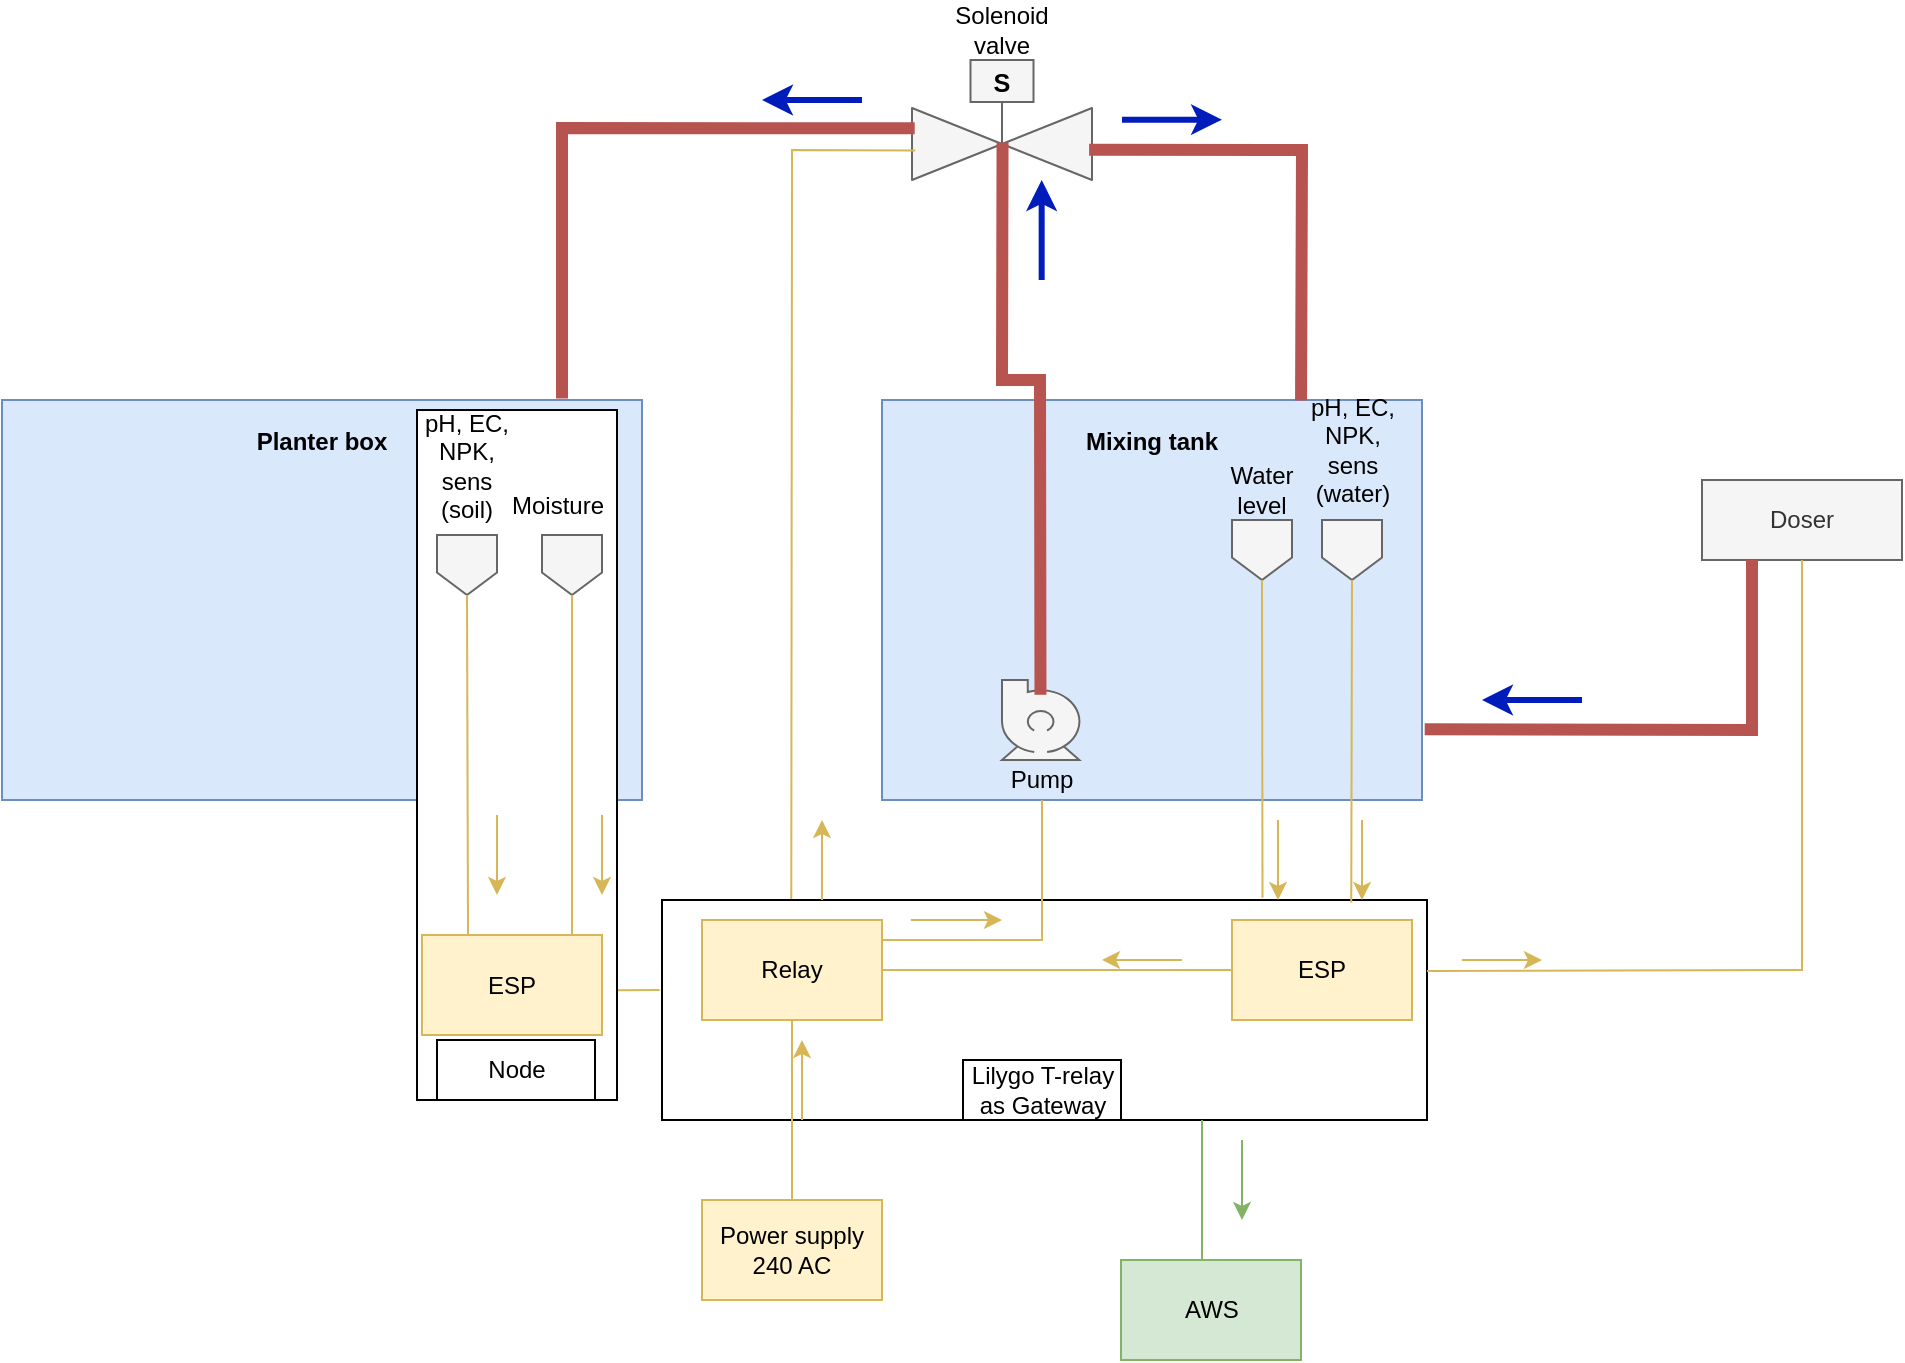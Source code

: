 <mxfile version="21.6.8" type="device">
  <diagram name="Page-1" id="U6Y1kuCNLoN3sCtDY25j">
    <mxGraphModel dx="1036" dy="606" grid="1" gridSize="10" guides="1" tooltips="1" connect="1" arrows="1" fold="1" page="1" pageScale="1" pageWidth="1100" pageHeight="850" math="0" shadow="0">
      <root>
        <mxCell id="0" />
        <mxCell id="1" parent="0" />
        <mxCell id="00phFU2rRCMJU7jdcwVd-1" value="&lt;b&gt;Planter box&lt;/b&gt;&lt;br&gt;&lt;br&gt;&lt;br&gt;&lt;br&gt;&lt;br&gt;&lt;br&gt;&lt;br&gt;&lt;br&gt;&lt;br&gt;&lt;br&gt;&lt;br&gt;&lt;br&gt;" style="rounded=0;whiteSpace=wrap;html=1;fillColor=#dae8fc;strokeColor=#6c8ebf;" parent="1" vertex="1">
          <mxGeometry x="50" y="230" width="320" height="200" as="geometry" />
        </mxCell>
        <mxCell id="5iOmylpKupVFzkbTGkgb-2" value="" style="rounded=0;whiteSpace=wrap;html=1;" parent="1" vertex="1">
          <mxGeometry x="257.5" y="235" width="100" height="345" as="geometry" />
        </mxCell>
        <mxCell id="D4PkcG-bPS566rzzm9Mx-2" value="" style="rounded=0;whiteSpace=wrap;html=1;" parent="1" vertex="1">
          <mxGeometry x="380" y="480" width="382.5" height="110" as="geometry" />
        </mxCell>
        <mxCell id="00phFU2rRCMJU7jdcwVd-2" value="&lt;b&gt;Mixing tank&lt;/b&gt;&lt;br&gt;&lt;br&gt;&lt;br&gt;&lt;br&gt;&lt;br&gt;&lt;br&gt;&lt;br&gt;&lt;br&gt;&lt;br&gt;&lt;br&gt;&lt;br&gt;&lt;br&gt;" style="rounded=0;whiteSpace=wrap;html=1;fillColor=#dae8fc;strokeColor=#6c8ebf;" parent="1" vertex="1">
          <mxGeometry x="490" y="230" width="270" height="200" as="geometry" />
        </mxCell>
        <mxCell id="00phFU2rRCMJU7jdcwVd-3" value="Doser" style="rounded=0;whiteSpace=wrap;html=1;fillColor=#f5f5f5;strokeColor=#666666;fontColor=#333333;" parent="1" vertex="1">
          <mxGeometry x="900" y="270" width="100" height="40" as="geometry" />
        </mxCell>
        <mxCell id="UCaZJMUw1IZfUJYBVw5F-2" value="" style="verticalLabelPosition=bottom;align=center;html=1;verticalAlign=top;pointerEvents=1;dashed=0;shape=mxgraph.pid2valves.valve;valveType=gate;actuator=solenoid;fillColor=#f5f5f5;fontColor=#333333;strokeColor=#666666;" parent="1" vertex="1">
          <mxGeometry x="505" y="60" width="90" height="60" as="geometry" />
        </mxCell>
        <mxCell id="UCaZJMUw1IZfUJYBVw5F-3" value="" style="shape=mxgraph.pid.pumps.centrifugal_pump_2;html=1;pointerEvents=1;align=center;verticalLabelPosition=bottom;verticalAlign=top;dashed=0;fillColor=#f5f5f5;fontColor=#333333;strokeColor=#666666;" parent="1" vertex="1">
          <mxGeometry x="550" y="370" width="40" height="40" as="geometry" />
        </mxCell>
        <mxCell id="UCaZJMUw1IZfUJYBVw5F-4" value="" style="shape=offPageConnector;whiteSpace=wrap;html=1;fillColor=#f5f5f5;fontColor=#333333;strokeColor=#666666;" parent="1" vertex="1">
          <mxGeometry x="665" y="290" width="30" height="30" as="geometry" />
        </mxCell>
        <mxCell id="UCaZJMUw1IZfUJYBVw5F-6" value="" style="shape=offPageConnector;whiteSpace=wrap;html=1;fillColor=#f5f5f5;fontColor=#333333;strokeColor=#666666;" parent="1" vertex="1">
          <mxGeometry x="710" y="290" width="30" height="30" as="geometry" />
        </mxCell>
        <mxCell id="UCaZJMUw1IZfUJYBVw5F-7" value="ESP" style="rounded=0;whiteSpace=wrap;html=1;fillColor=#fff2cc;strokeColor=#d6b656;" parent="1" vertex="1">
          <mxGeometry x="665" y="490" width="90" height="50" as="geometry" />
        </mxCell>
        <mxCell id="UCaZJMUw1IZfUJYBVw5F-8" value="Water level" style="text;html=1;strokeColor=none;fillColor=none;align=center;verticalAlign=middle;whiteSpace=wrap;rounded=0;" parent="1" vertex="1">
          <mxGeometry x="650" y="260" width="60" height="30" as="geometry" />
        </mxCell>
        <mxCell id="UCaZJMUw1IZfUJYBVw5F-10" value="pH, EC, NPK, sens (water)" style="text;html=1;strokeColor=none;fillColor=none;align=center;verticalAlign=middle;whiteSpace=wrap;rounded=0;" parent="1" vertex="1">
          <mxGeometry x="702.5" y="240" width="45" height="30" as="geometry" />
        </mxCell>
        <mxCell id="UCaZJMUw1IZfUJYBVw5F-11" value="Relay" style="rounded=0;whiteSpace=wrap;html=1;fillColor=#fff2cc;strokeColor=#d6b656;" parent="1" vertex="1">
          <mxGeometry x="400" y="490" width="90" height="50" as="geometry" />
        </mxCell>
        <mxCell id="UCaZJMUw1IZfUJYBVw5F-12" value="Power supply&lt;br&gt;240 AC" style="rounded=0;whiteSpace=wrap;html=1;fillColor=#fff2cc;strokeColor=#d6b656;" parent="1" vertex="1">
          <mxGeometry x="400" y="630" width="90" height="50" as="geometry" />
        </mxCell>
        <mxCell id="UCaZJMUw1IZfUJYBVw5F-14" value="" style="endArrow=none;html=1;rounded=0;entryX=0.901;entryY=0.011;entryDx=0;entryDy=0;exitX=0.5;exitY=1;exitDx=0;exitDy=0;entryPerimeter=0;fillColor=#fff2cc;strokeColor=#d6b656;" parent="1" source="UCaZJMUw1IZfUJYBVw5F-6" target="D4PkcG-bPS566rzzm9Mx-2" edge="1">
          <mxGeometry width="50" height="50" relative="1" as="geometry">
            <mxPoint x="650" y="430" as="sourcePoint" />
            <mxPoint x="700" y="380" as="targetPoint" />
          </mxGeometry>
        </mxCell>
        <mxCell id="UCaZJMUw1IZfUJYBVw5F-15" value="" style="endArrow=none;html=1;rounded=0;entryX=0.785;entryY=-0.01;entryDx=0;entryDy=0;entryPerimeter=0;fillColor=#fff2cc;strokeColor=#d6b656;exitX=0.5;exitY=1;exitDx=0;exitDy=0;" parent="1" source="UCaZJMUw1IZfUJYBVw5F-4" target="D4PkcG-bPS566rzzm9Mx-2" edge="1">
          <mxGeometry width="50" height="50" relative="1" as="geometry">
            <mxPoint x="679" y="320" as="sourcePoint" />
            <mxPoint x="679.83" y="489" as="targetPoint" />
          </mxGeometry>
        </mxCell>
        <mxCell id="UCaZJMUw1IZfUJYBVw5F-16" value="" style="endArrow=none;html=1;rounded=0;entryX=0;entryY=0.5;entryDx=0;entryDy=0;exitX=1;exitY=0.5;exitDx=0;exitDy=0;fillColor=#fff2cc;strokeColor=#d6b656;" parent="1" source="UCaZJMUw1IZfUJYBVw5F-11" target="UCaZJMUw1IZfUJYBVw5F-7" edge="1">
          <mxGeometry width="50" height="50" relative="1" as="geometry">
            <mxPoint x="590" y="511" as="sourcePoint" />
            <mxPoint x="590" y="680" as="targetPoint" />
          </mxGeometry>
        </mxCell>
        <mxCell id="UCaZJMUw1IZfUJYBVw5F-17" value="" style="endArrow=none;html=1;rounded=0;entryX=0.5;entryY=0;entryDx=0;entryDy=0;exitX=0.5;exitY=1;exitDx=0;exitDy=0;fillColor=#fff2cc;strokeColor=#d6b656;" parent="1" source="UCaZJMUw1IZfUJYBVw5F-11" target="UCaZJMUw1IZfUJYBVw5F-12" edge="1">
          <mxGeometry width="50" height="50" relative="1" as="geometry">
            <mxPoint x="444.5" y="461" as="sourcePoint" />
            <mxPoint x="444.5" y="630" as="targetPoint" />
          </mxGeometry>
        </mxCell>
        <mxCell id="UCaZJMUw1IZfUJYBVw5F-18" value="Pump" style="text;html=1;strokeColor=none;fillColor=none;align=center;verticalAlign=middle;whiteSpace=wrap;rounded=0;" parent="1" vertex="1">
          <mxGeometry x="550" y="410" width="40" height="20" as="geometry" />
        </mxCell>
        <mxCell id="UCaZJMUw1IZfUJYBVw5F-19" value="" style="endArrow=none;html=1;rounded=0;fillColor=#fff2cc;strokeColor=#d6b656;entryX=0.5;entryY=1;entryDx=0;entryDy=0;" parent="1" target="UCaZJMUw1IZfUJYBVw5F-18" edge="1">
          <mxGeometry width="50" height="50" relative="1" as="geometry">
            <mxPoint x="490" y="500" as="sourcePoint" />
            <mxPoint x="570" y="500" as="targetPoint" />
            <Array as="points">
              <mxPoint x="570" y="500" />
            </Array>
          </mxGeometry>
        </mxCell>
        <mxCell id="UCaZJMUw1IZfUJYBVw5F-20" value="" style="endArrow=none;html=1;rounded=0;fillColor=#fff2cc;strokeColor=#d6b656;exitX=0.018;exitY=0.755;exitDx=0;exitDy=0;exitPerimeter=0;entryX=0.169;entryY=-0.005;entryDx=0;entryDy=0;entryPerimeter=0;" parent="1" source="UCaZJMUw1IZfUJYBVw5F-2" target="D4PkcG-bPS566rzzm9Mx-2" edge="1">
          <mxGeometry width="50" height="50" relative="1" as="geometry">
            <mxPoint x="440" y="150" as="sourcePoint" />
            <mxPoint x="445" y="490" as="targetPoint" />
            <Array as="points">
              <mxPoint x="445" y="105" />
            </Array>
          </mxGeometry>
        </mxCell>
        <mxCell id="UCaZJMUw1IZfUJYBVw5F-21" value="" style="endArrow=none;html=1;rounded=0;entryX=0.5;entryY=1;entryDx=0;entryDy=0;fillColor=#fff2cc;strokeColor=#d6b656;exitX=1;exitY=0.323;exitDx=0;exitDy=0;exitPerimeter=0;" parent="1" source="D4PkcG-bPS566rzzm9Mx-2" target="00phFU2rRCMJU7jdcwVd-3" edge="1">
          <mxGeometry width="50" height="50" relative="1" as="geometry">
            <mxPoint x="760" y="515" as="sourcePoint" />
            <mxPoint x="930" y="514.66" as="targetPoint" />
            <Array as="points">
              <mxPoint x="950" y="515" />
            </Array>
          </mxGeometry>
        </mxCell>
        <mxCell id="UCaZJMUw1IZfUJYBVw5F-22" value="Solenoid valve" style="text;html=1;strokeColor=none;fillColor=none;align=center;verticalAlign=middle;whiteSpace=wrap;rounded=0;" parent="1" vertex="1">
          <mxGeometry x="520" y="30" width="60" height="30" as="geometry" />
        </mxCell>
        <mxCell id="UCaZJMUw1IZfUJYBVw5F-23" value="" style="endArrow=classic;html=1;rounded=0;endWidth=11.724;fillColor=#fff2cc;strokeColor=#d6b656;" parent="1" edge="1">
          <mxGeometry width="50" height="50" relative="1" as="geometry">
            <mxPoint x="780" y="510" as="sourcePoint" />
            <mxPoint x="820" y="510" as="targetPoint" />
          </mxGeometry>
        </mxCell>
        <mxCell id="UCaZJMUw1IZfUJYBVw5F-25" value="" style="endArrow=classic;html=1;rounded=0;endWidth=11.724;fillColor=#fff2cc;strokeColor=#d6b656;" parent="1" edge="1">
          <mxGeometry width="50" height="50" relative="1" as="geometry">
            <mxPoint x="730" y="440" as="sourcePoint" />
            <mxPoint x="730" y="480" as="targetPoint" />
          </mxGeometry>
        </mxCell>
        <mxCell id="UCaZJMUw1IZfUJYBVw5F-26" value="" style="endArrow=classic;html=1;rounded=0;endWidth=11.724;fillColor=#fff2cc;strokeColor=#d6b656;" parent="1" edge="1">
          <mxGeometry width="50" height="50" relative="1" as="geometry">
            <mxPoint x="688" y="440" as="sourcePoint" />
            <mxPoint x="688" y="480" as="targetPoint" />
          </mxGeometry>
        </mxCell>
        <mxCell id="UCaZJMUw1IZfUJYBVw5F-27" value="" style="endArrow=classic;html=1;rounded=0;endWidth=11.724;fillColor=#fff2cc;strokeColor=#d6b656;" parent="1" edge="1">
          <mxGeometry width="50" height="50" relative="1" as="geometry">
            <mxPoint x="640" y="510" as="sourcePoint" />
            <mxPoint x="600" y="510" as="targetPoint" />
          </mxGeometry>
        </mxCell>
        <mxCell id="UCaZJMUw1IZfUJYBVw5F-28" value="" style="endArrow=classic;html=1;rounded=0;endWidth=11.724;fillColor=#fff2cc;strokeColor=#d6b656;" parent="1" edge="1">
          <mxGeometry width="50" height="50" relative="1" as="geometry">
            <mxPoint x="450" y="590" as="sourcePoint" />
            <mxPoint x="450" y="550" as="targetPoint" />
          </mxGeometry>
        </mxCell>
        <mxCell id="UCaZJMUw1IZfUJYBVw5F-29" value="" style="endArrow=classic;html=1;rounded=0;endWidth=11.724;fillColor=#fff2cc;strokeColor=#d6b656;" parent="1" edge="1">
          <mxGeometry width="50" height="50" relative="1" as="geometry">
            <mxPoint x="504.43" y="490" as="sourcePoint" />
            <mxPoint x="550" y="490" as="targetPoint" />
          </mxGeometry>
        </mxCell>
        <mxCell id="UCaZJMUw1IZfUJYBVw5F-30" value="" style="endArrow=classic;html=1;rounded=0;endWidth=11.724;fillColor=#fff2cc;strokeColor=#d6b656;" parent="1" edge="1">
          <mxGeometry width="50" height="50" relative="1" as="geometry">
            <mxPoint x="460" y="480" as="sourcePoint" />
            <mxPoint x="460" y="440" as="targetPoint" />
          </mxGeometry>
        </mxCell>
        <mxCell id="UCaZJMUw1IZfUJYBVw5F-31" value="" style="endArrow=none;html=1;rounded=0;entryX=0.5;entryY=1;entryDx=0;entryDy=0;exitX=1.005;exitY=0.823;exitDx=0;exitDy=0;fillColor=#f8cecc;strokeColor=#b85450;strokeWidth=6;exitPerimeter=0;" parent="1" source="00phFU2rRCMJU7jdcwVd-2" edge="1">
          <mxGeometry width="50" height="50" relative="1" as="geometry">
            <mxPoint x="730" y="514.66" as="sourcePoint" />
            <mxPoint x="925" y="310" as="targetPoint" />
            <Array as="points">
              <mxPoint x="925" y="395" />
            </Array>
          </mxGeometry>
        </mxCell>
        <mxCell id="UCaZJMUw1IZfUJYBVw5F-32" value="" style="endArrow=none;html=1;rounded=0;fillColor=#f8cecc;strokeColor=#b85450;strokeWidth=6;exitX=0.503;exitY=0.688;exitDx=0;exitDy=0;exitPerimeter=0;entryX=0.481;entryY=0.183;entryDx=0;entryDy=0;entryPerimeter=0;" parent="1" source="UCaZJMUw1IZfUJYBVw5F-2" target="UCaZJMUw1IZfUJYBVw5F-3" edge="1">
          <mxGeometry width="50" height="50" relative="1" as="geometry">
            <mxPoint x="551.35" y="110.0" as="sourcePoint" />
            <mxPoint x="570" y="370" as="targetPoint" />
            <Array as="points">
              <mxPoint x="550" y="220" />
              <mxPoint x="569" y="220" />
            </Array>
          </mxGeometry>
        </mxCell>
        <mxCell id="UCaZJMUw1IZfUJYBVw5F-33" value="" style="endArrow=none;html=1;rounded=0;entryX=0.776;entryY=0.001;entryDx=0;entryDy=0;exitX=0.984;exitY=0.747;exitDx=0;exitDy=0;fillColor=#f8cecc;strokeColor=#b85450;strokeWidth=6;exitPerimeter=0;entryPerimeter=0;" parent="1" source="UCaZJMUw1IZfUJYBVw5F-2" target="00phFU2rRCMJU7jdcwVd-2" edge="1">
          <mxGeometry width="50" height="50" relative="1" as="geometry">
            <mxPoint x="595" y="95" as="sourcePoint" />
            <mxPoint x="759" y="10" as="targetPoint" />
            <Array as="points">
              <mxPoint x="700" y="105" />
            </Array>
          </mxGeometry>
        </mxCell>
        <mxCell id="UCaZJMUw1IZfUJYBVw5F-34" value="" style="endArrow=none;html=1;rounded=0;fillColor=#f8cecc;strokeColor=#b85450;strokeWidth=6;exitX=0.015;exitY=0.569;exitDx=0;exitDy=0;exitPerimeter=0;entryX=0.875;entryY=-0.004;entryDx=0;entryDy=0;entryPerimeter=0;" parent="1" source="UCaZJMUw1IZfUJYBVw5F-2" target="00phFU2rRCMJU7jdcwVd-1" edge="1">
          <mxGeometry width="50" height="50" relative="1" as="geometry">
            <mxPoint x="500" y="90" as="sourcePoint" />
            <mxPoint x="320" y="190" as="targetPoint" />
            <Array as="points">
              <mxPoint x="330" y="94" />
            </Array>
          </mxGeometry>
        </mxCell>
        <mxCell id="UCaZJMUw1IZfUJYBVw5F-35" value="" style="endArrow=classic;html=1;rounded=0;endWidth=11.724;fillColor=#0050ef;strokeColor=#001DBC;strokeWidth=3;" parent="1" edge="1">
          <mxGeometry width="50" height="50" relative="1" as="geometry">
            <mxPoint x="840" y="380" as="sourcePoint" />
            <mxPoint x="790" y="380" as="targetPoint" />
          </mxGeometry>
        </mxCell>
        <mxCell id="UCaZJMUw1IZfUJYBVw5F-36" value="" style="endArrow=classic;html=1;rounded=0;endWidth=11.724;fillColor=#0050ef;strokeColor=#001DBC;strokeWidth=3;" parent="1" edge="1">
          <mxGeometry width="50" height="50" relative="1" as="geometry">
            <mxPoint x="610" y="89.83" as="sourcePoint" />
            <mxPoint x="660" y="89.83" as="targetPoint" />
          </mxGeometry>
        </mxCell>
        <mxCell id="UCaZJMUw1IZfUJYBVw5F-37" value="" style="endArrow=classic;html=1;rounded=0;endWidth=11.724;fillColor=#0050ef;strokeColor=#001DBC;strokeWidth=3;" parent="1" edge="1">
          <mxGeometry width="50" height="50" relative="1" as="geometry">
            <mxPoint x="480" y="80" as="sourcePoint" />
            <mxPoint x="430" y="80" as="targetPoint" />
          </mxGeometry>
        </mxCell>
        <mxCell id="UCaZJMUw1IZfUJYBVw5F-38" value="" style="endArrow=classic;html=1;rounded=0;endWidth=11.724;fillColor=#0050ef;strokeColor=#001DBC;strokeWidth=3;" parent="1" edge="1">
          <mxGeometry width="50" height="50" relative="1" as="geometry">
            <mxPoint x="569.83" y="170" as="sourcePoint" />
            <mxPoint x="569.83" y="120" as="targetPoint" />
          </mxGeometry>
        </mxCell>
        <mxCell id="D4PkcG-bPS566rzzm9Mx-3" value="Lilygo T-relay as Gateway" style="text;html=1;strokeColor=default;fillColor=none;align=center;verticalAlign=middle;whiteSpace=wrap;rounded=0;" parent="1" vertex="1">
          <mxGeometry x="530.5" y="560" width="79" height="30" as="geometry" />
        </mxCell>
        <mxCell id="D4PkcG-bPS566rzzm9Mx-7" value="" style="shape=offPageConnector;whiteSpace=wrap;html=1;fillColor=#f5f5f5;fontColor=#333333;strokeColor=#666666;" parent="1" vertex="1">
          <mxGeometry x="267.5" y="297.5" width="30" height="30" as="geometry" />
        </mxCell>
        <mxCell id="D4PkcG-bPS566rzzm9Mx-8" value="pH, EC, NPK, sens (soil)" style="text;html=1;strokeColor=none;fillColor=none;align=center;verticalAlign=middle;whiteSpace=wrap;rounded=0;" parent="1" vertex="1">
          <mxGeometry x="260" y="247.5" width="45" height="30" as="geometry" />
        </mxCell>
        <mxCell id="D4PkcG-bPS566rzzm9Mx-9" value="" style="endArrow=none;html=1;rounded=0;exitX=0.5;exitY=1;exitDx=0;exitDy=0;fillColor=#fff2cc;strokeColor=#d6b656;" parent="1" source="D4PkcG-bPS566rzzm9Mx-7" edge="1">
          <mxGeometry width="50" height="50" relative="1" as="geometry">
            <mxPoint x="207.5" y="437.5" as="sourcePoint" />
            <mxPoint x="283" y="497.5" as="targetPoint" />
            <Array as="points" />
          </mxGeometry>
        </mxCell>
        <mxCell id="D4PkcG-bPS566rzzm9Mx-10" value="" style="shape=offPageConnector;whiteSpace=wrap;html=1;fillColor=#f5f5f5;fontColor=#333333;strokeColor=#666666;" parent="1" vertex="1">
          <mxGeometry x="320" y="297.5" width="30" height="30" as="geometry" />
        </mxCell>
        <mxCell id="D4PkcG-bPS566rzzm9Mx-11" value="Moisture" style="text;html=1;strokeColor=none;fillColor=none;align=center;verticalAlign=middle;whiteSpace=wrap;rounded=0;" parent="1" vertex="1">
          <mxGeometry x="297.5" y="267.5" width="60" height="30" as="geometry" />
        </mxCell>
        <mxCell id="D4PkcG-bPS566rzzm9Mx-12" value="" style="endArrow=none;html=1;rounded=0;fillColor=#fff2cc;strokeColor=#d6b656;exitX=0.5;exitY=1;exitDx=0;exitDy=0;" parent="1" source="D4PkcG-bPS566rzzm9Mx-10" edge="1">
          <mxGeometry width="50" height="50" relative="1" as="geometry">
            <mxPoint x="334" y="327.5" as="sourcePoint" />
            <mxPoint x="335" y="497.5" as="targetPoint" />
            <Array as="points" />
          </mxGeometry>
        </mxCell>
        <mxCell id="D4PkcG-bPS566rzzm9Mx-13" value="" style="endArrow=classic;html=1;rounded=0;endWidth=11.724;fillColor=#fff2cc;strokeColor=#d6b656;" parent="1" edge="1">
          <mxGeometry width="50" height="50" relative="1" as="geometry">
            <mxPoint x="350" y="467.5" as="sourcePoint" />
            <mxPoint x="350" y="477.5" as="targetPoint" />
            <Array as="points">
              <mxPoint x="350" y="437.5" />
            </Array>
          </mxGeometry>
        </mxCell>
        <mxCell id="D4PkcG-bPS566rzzm9Mx-14" value="" style="endArrow=classic;html=1;rounded=0;endWidth=11.724;fillColor=#fff2cc;strokeColor=#d6b656;" parent="1" edge="1">
          <mxGeometry width="50" height="50" relative="1" as="geometry">
            <mxPoint x="297.5" y="467.5" as="sourcePoint" />
            <mxPoint x="297.5" y="477.5" as="targetPoint" />
            <Array as="points">
              <mxPoint x="297.5" y="437.5" />
            </Array>
          </mxGeometry>
        </mxCell>
        <mxCell id="5iOmylpKupVFzkbTGkgb-1" value="ESP" style="rounded=0;whiteSpace=wrap;html=1;fillColor=#fff2cc;strokeColor=#d6b656;" parent="1" vertex="1">
          <mxGeometry x="260" y="497.5" width="90" height="50" as="geometry" />
        </mxCell>
        <mxCell id="5iOmylpKupVFzkbTGkgb-3" value="Node" style="text;html=1;strokeColor=default;fillColor=none;align=center;verticalAlign=middle;whiteSpace=wrap;rounded=0;" parent="1" vertex="1">
          <mxGeometry x="267.5" y="550" width="79" height="30" as="geometry" />
        </mxCell>
        <mxCell id="5iOmylpKupVFzkbTGkgb-4" value="" style="endArrow=none;html=1;rounded=0;entryX=1.005;entryY=0.841;entryDx=0;entryDy=0;exitX=-0.003;exitY=0.409;exitDx=0;exitDy=0;fillColor=#fff2cc;strokeColor=#d6b656;exitPerimeter=0;entryPerimeter=0;" parent="1" source="D4PkcG-bPS566rzzm9Mx-2" target="5iOmylpKupVFzkbTGkgb-2" edge="1">
          <mxGeometry width="50" height="50" relative="1" as="geometry">
            <mxPoint x="370" y="460" as="sourcePoint" />
            <mxPoint x="370" y="550" as="targetPoint" />
          </mxGeometry>
        </mxCell>
        <mxCell id="jg2nMrfNA4UkTG1qtDvG-1" value="" style="endArrow=none;html=1;rounded=0;entryX=0.75;entryY=1;entryDx=0;entryDy=0;fillColor=#d5e8d4;strokeColor=#82b366;" parent="1" edge="1">
          <mxGeometry width="50" height="50" relative="1" as="geometry">
            <mxPoint x="650" y="660" as="sourcePoint" />
            <mxPoint x="650.005" y="590" as="targetPoint" />
          </mxGeometry>
        </mxCell>
        <mxCell id="jg2nMrfNA4UkTG1qtDvG-2" value="AWS" style="rounded=0;whiteSpace=wrap;html=1;fillColor=#d5e8d4;strokeColor=#82b366;" parent="1" vertex="1">
          <mxGeometry x="609.5" y="660" width="90" height="50" as="geometry" />
        </mxCell>
        <mxCell id="jg2nMrfNA4UkTG1qtDvG-3" value="" style="endArrow=classic;html=1;rounded=0;endWidth=11.724;fillColor=#d5e8d4;strokeColor=#82b366;" parent="1" edge="1">
          <mxGeometry width="50" height="50" relative="1" as="geometry">
            <mxPoint x="670" y="600" as="sourcePoint" />
            <mxPoint x="670" y="640" as="targetPoint" />
          </mxGeometry>
        </mxCell>
      </root>
    </mxGraphModel>
  </diagram>
</mxfile>
